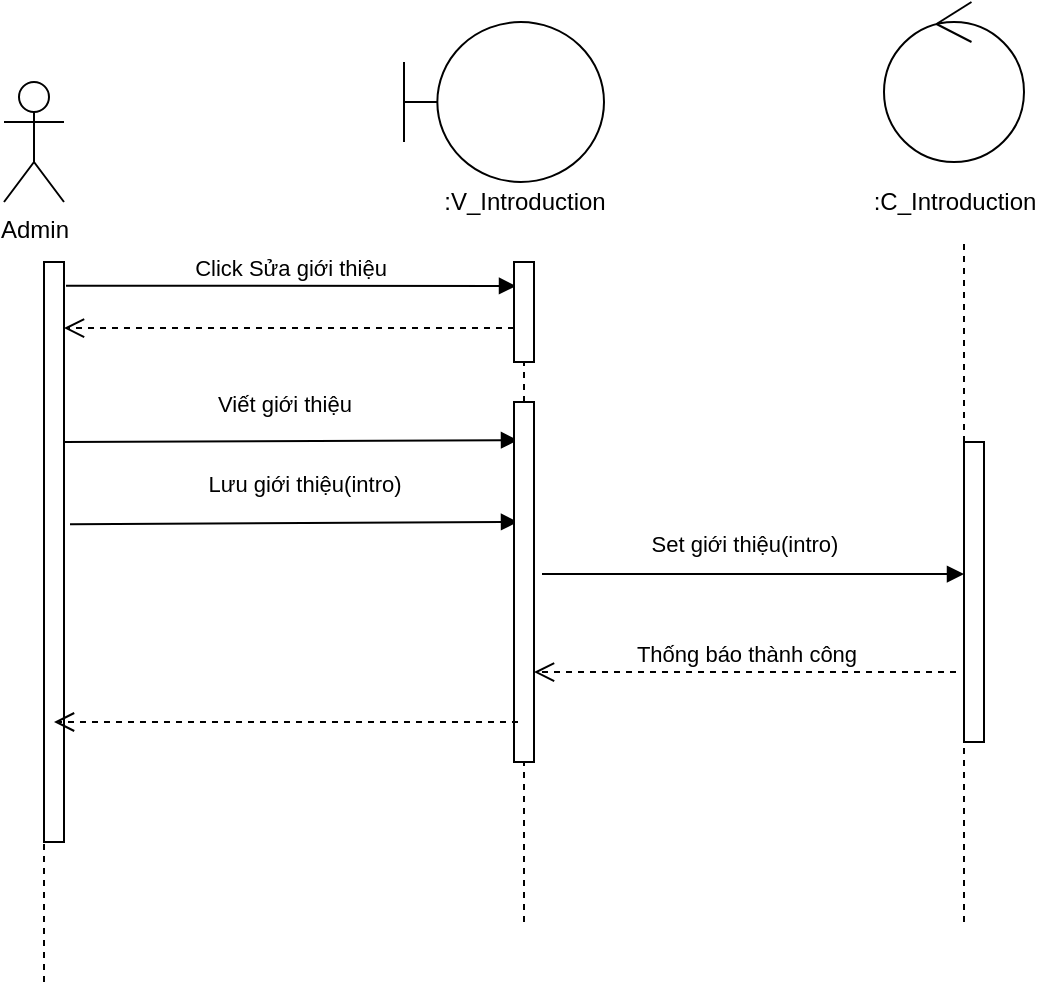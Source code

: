 <mxfile version="14.0.0" type="device"><diagram id="rX9NOOQTpsZj0fc1xjRS" name="Page-1"><mxGraphModel dx="1438" dy="1754" grid="1" gridSize="10" guides="1" tooltips="1" connect="1" arrows="1" fold="1" page="1" pageScale="1" pageWidth="850" pageHeight="1100" math="0" shadow="0"><root><mxCell id="0"/><mxCell id="1" parent="0"/><mxCell id="0OJc4RMlYfGs7hthxQKW-7" value="Click Sửa giới thiệu" style="html=1;verticalAlign=bottom;endArrow=block;exitX=1.1;exitY=0.041;exitDx=0;exitDy=0;exitPerimeter=0;entryX=0.1;entryY=0.24;entryDx=0;entryDy=0;entryPerimeter=0;" parent="1" source="WZnv2UUco6Zj3CG2PCmz-9" target="WZnv2UUco6Zj3CG2PCmz-7" edge="1"><mxGeometry width="80" relative="1" as="geometry"><mxPoint x="97" y="123.93" as="sourcePoint"/><mxPoint x="289.5" y="123.93" as="targetPoint"/></mxGeometry></mxCell><mxCell id="0OJc4RMlYfGs7hthxQKW-8" value="" style="html=1;verticalAlign=bottom;endArrow=open;dashed=1;endSize=8;entryX=1;entryY=0.114;entryDx=0;entryDy=0;entryPerimeter=0;exitX=0;exitY=0.66;exitDx=0;exitDy=0;exitPerimeter=0;" parent="1" source="WZnv2UUco6Zj3CG2PCmz-7" target="WZnv2UUco6Zj3CG2PCmz-9" edge="1"><mxGeometry relative="1" as="geometry"><mxPoint x="289.5" y="145.1" as="sourcePoint"/><mxPoint x="95" y="145.1" as="targetPoint"/></mxGeometry></mxCell><mxCell id="0OJc4RMlYfGs7hthxQKW-10" value="Viết giới thiệu" style="html=1;verticalAlign=bottom;endArrow=block;exitX=1;exitY=0.345;exitDx=0;exitDy=0;exitPerimeter=0;entryX=0.2;entryY=0.106;entryDx=0;entryDy=0;entryPerimeter=0;" parent="1" target="WZnv2UUco6Zj3CG2PCmz-12" edge="1"><mxGeometry x="-0.03" y="10" width="80" relative="1" as="geometry"><mxPoint x="90" y="210.05" as="sourcePoint"/><mxPoint x="285" y="210" as="targetPoint"/><mxPoint as="offset"/></mxGeometry></mxCell><mxCell id="0OJc4RMlYfGs7hthxQKW-12" value="Lưu giới thiệu(intro)" style="html=1;verticalAlign=bottom;endArrow=block;exitX=1.3;exitY=0.452;exitDx=0;exitDy=0;exitPerimeter=0;entryX=0.2;entryY=0.333;entryDx=0;entryDy=0;entryPerimeter=0;" parent="1" source="WZnv2UUco6Zj3CG2PCmz-9" target="WZnv2UUco6Zj3CG2PCmz-12" edge="1"><mxGeometry x="0.045" y="10" width="80" relative="1" as="geometry"><mxPoint x="95" y="250.95" as="sourcePoint"/><mxPoint x="289.5" y="250.95" as="targetPoint"/><mxPoint as="offset"/></mxGeometry></mxCell><mxCell id="0OJc4RMlYfGs7hthxQKW-14" value="Set giới thiệu(intro)" style="html=1;verticalAlign=bottom;endArrow=block;exitX=1.4;exitY=0.478;exitDx=0;exitDy=0;exitPerimeter=0;" parent="1" source="WZnv2UUco6Zj3CG2PCmz-12" target="WZnv2UUco6Zj3CG2PCmz-16" edge="1"><mxGeometry x="-0.043" y="6" width="80" relative="1" as="geometry"><mxPoint x="370" y="280" as="sourcePoint"/><mxPoint x="520" y="280" as="targetPoint"/><mxPoint as="offset"/></mxGeometry></mxCell><mxCell id="0OJc4RMlYfGs7hthxQKW-15" value="Thống báo thành công" style="html=1;verticalAlign=bottom;endArrow=open;dashed=1;endSize=8;exitX=-0.4;exitY=0.767;exitDx=0;exitDy=0;exitPerimeter=0;" parent="1" source="WZnv2UUco6Zj3CG2PCmz-16" target="WZnv2UUco6Zj3CG2PCmz-12" edge="1"><mxGeometry relative="1" as="geometry"><mxPoint x="528" y="331.04" as="sourcePoint"/><mxPoint x="360" y="331" as="targetPoint"/></mxGeometry></mxCell><mxCell id="0OJc4RMlYfGs7hthxQKW-17" value=":V_Introduction" style="text;html=1;align=center;verticalAlign=middle;resizable=0;points=[];autosize=1;" parent="1" vertex="1"><mxGeometry x="275" y="80" width="90" height="20" as="geometry"/></mxCell><mxCell id="0OJc4RMlYfGs7hthxQKW-18" value=":C_Introduction" style="text;html=1;align=center;verticalAlign=middle;resizable=0;points=[];autosize=1;" parent="1" vertex="1"><mxGeometry x="490" y="80" width="90" height="20" as="geometry"/></mxCell><mxCell id="WZnv2UUco6Zj3CG2PCmz-1" value="Admin" style="shape=umlActor;verticalLabelPosition=bottom;verticalAlign=top;html=1;outlineConnect=0;" parent="1" vertex="1"><mxGeometry x="60" y="30" width="30" height="60" as="geometry"/></mxCell><mxCell id="WZnv2UUco6Zj3CG2PCmz-4" value="" style="endArrow=none;dashed=1;html=1;" parent="1" edge="1"><mxGeometry width="50" height="50" relative="1" as="geometry"><mxPoint x="80" y="480" as="sourcePoint"/><mxPoint x="80" y="120" as="targetPoint"/></mxGeometry></mxCell><mxCell id="WZnv2UUco6Zj3CG2PCmz-5" value="" style="shape=umlBoundary;whiteSpace=wrap;html=1;" parent="1" vertex="1"><mxGeometry x="260" width="100" height="80" as="geometry"/></mxCell><mxCell id="WZnv2UUco6Zj3CG2PCmz-6" value="" style="endArrow=none;dashed=1;html=1;" parent="1" source="WZnv2UUco6Zj3CG2PCmz-7" edge="1"><mxGeometry width="50" height="50" relative="1" as="geometry"><mxPoint x="319.5" y="380" as="sourcePoint"/><mxPoint x="319.5" y="120" as="targetPoint"/></mxGeometry></mxCell><mxCell id="WZnv2UUco6Zj3CG2PCmz-7" value="" style="html=1;points=[];perimeter=orthogonalPerimeter;" parent="1" vertex="1"><mxGeometry x="315" y="120" width="10" height="50" as="geometry"/></mxCell><mxCell id="WZnv2UUco6Zj3CG2PCmz-8" value="" style="endArrow=none;dashed=1;html=1;" parent="1" source="WZnv2UUco6Zj3CG2PCmz-12" target="WZnv2UUco6Zj3CG2PCmz-7" edge="1"><mxGeometry width="50" height="50" relative="1" as="geometry"><mxPoint x="319.5" y="380" as="sourcePoint"/><mxPoint x="319.5" y="120" as="targetPoint"/></mxGeometry></mxCell><mxCell id="WZnv2UUco6Zj3CG2PCmz-9" value="" style="html=1;points=[];perimeter=orthogonalPerimeter;" parent="1" vertex="1"><mxGeometry x="80" y="120" width="10" height="290" as="geometry"/></mxCell><mxCell id="WZnv2UUco6Zj3CG2PCmz-12" value="" style="html=1;points=[];perimeter=orthogonalPerimeter;" parent="1" vertex="1"><mxGeometry x="315" y="190" width="10" height="180" as="geometry"/></mxCell><mxCell id="WZnv2UUco6Zj3CG2PCmz-13" value="" style="endArrow=none;dashed=1;html=1;" parent="1" target="WZnv2UUco6Zj3CG2PCmz-12" edge="1"><mxGeometry width="50" height="50" relative="1" as="geometry"><mxPoint x="320" y="450" as="sourcePoint"/><mxPoint x="319.5" y="170" as="targetPoint"/></mxGeometry></mxCell><mxCell id="WZnv2UUco6Zj3CG2PCmz-14" value="" style="ellipse;shape=umlControl;whiteSpace=wrap;html=1;" parent="1" vertex="1"><mxGeometry x="500" y="-10.0" width="70" height="80" as="geometry"/></mxCell><mxCell id="WZnv2UUco6Zj3CG2PCmz-15" value="" style="endArrow=none;dashed=1;html=1;" parent="1" edge="1"><mxGeometry width="50" height="50" relative="1" as="geometry"><mxPoint x="540" y="450" as="sourcePoint"/><mxPoint x="540" y="110" as="targetPoint"/></mxGeometry></mxCell><mxCell id="WZnv2UUco6Zj3CG2PCmz-16" value="" style="html=1;points=[];perimeter=orthogonalPerimeter;" parent="1" vertex="1"><mxGeometry x="540" y="210" width="10" height="150" as="geometry"/></mxCell><mxCell id="WZnv2UUco6Zj3CG2PCmz-17" value="" style="html=1;verticalAlign=bottom;endArrow=open;dashed=1;endSize=8;exitX=0.2;exitY=0.889;exitDx=0;exitDy=0;exitPerimeter=0;" parent="1" source="WZnv2UUco6Zj3CG2PCmz-12" edge="1"><mxGeometry relative="1" as="geometry"><mxPoint x="220" y="360" as="sourcePoint"/><mxPoint x="85" y="350" as="targetPoint"/></mxGeometry></mxCell></root></mxGraphModel></diagram></mxfile>